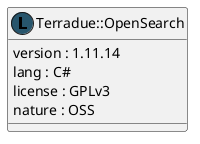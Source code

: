 @startuml
  class "Terradue::OpenSearch" as namespace_terradue_1_1_open_search << (L, #27556C) >> [[../namespaces/namespace_terradue_1_1_open_search.html]] {
     version : 1.11.14 
     lang : C#
     license : GPLv3
     nature : OSS
  }
@enduml

